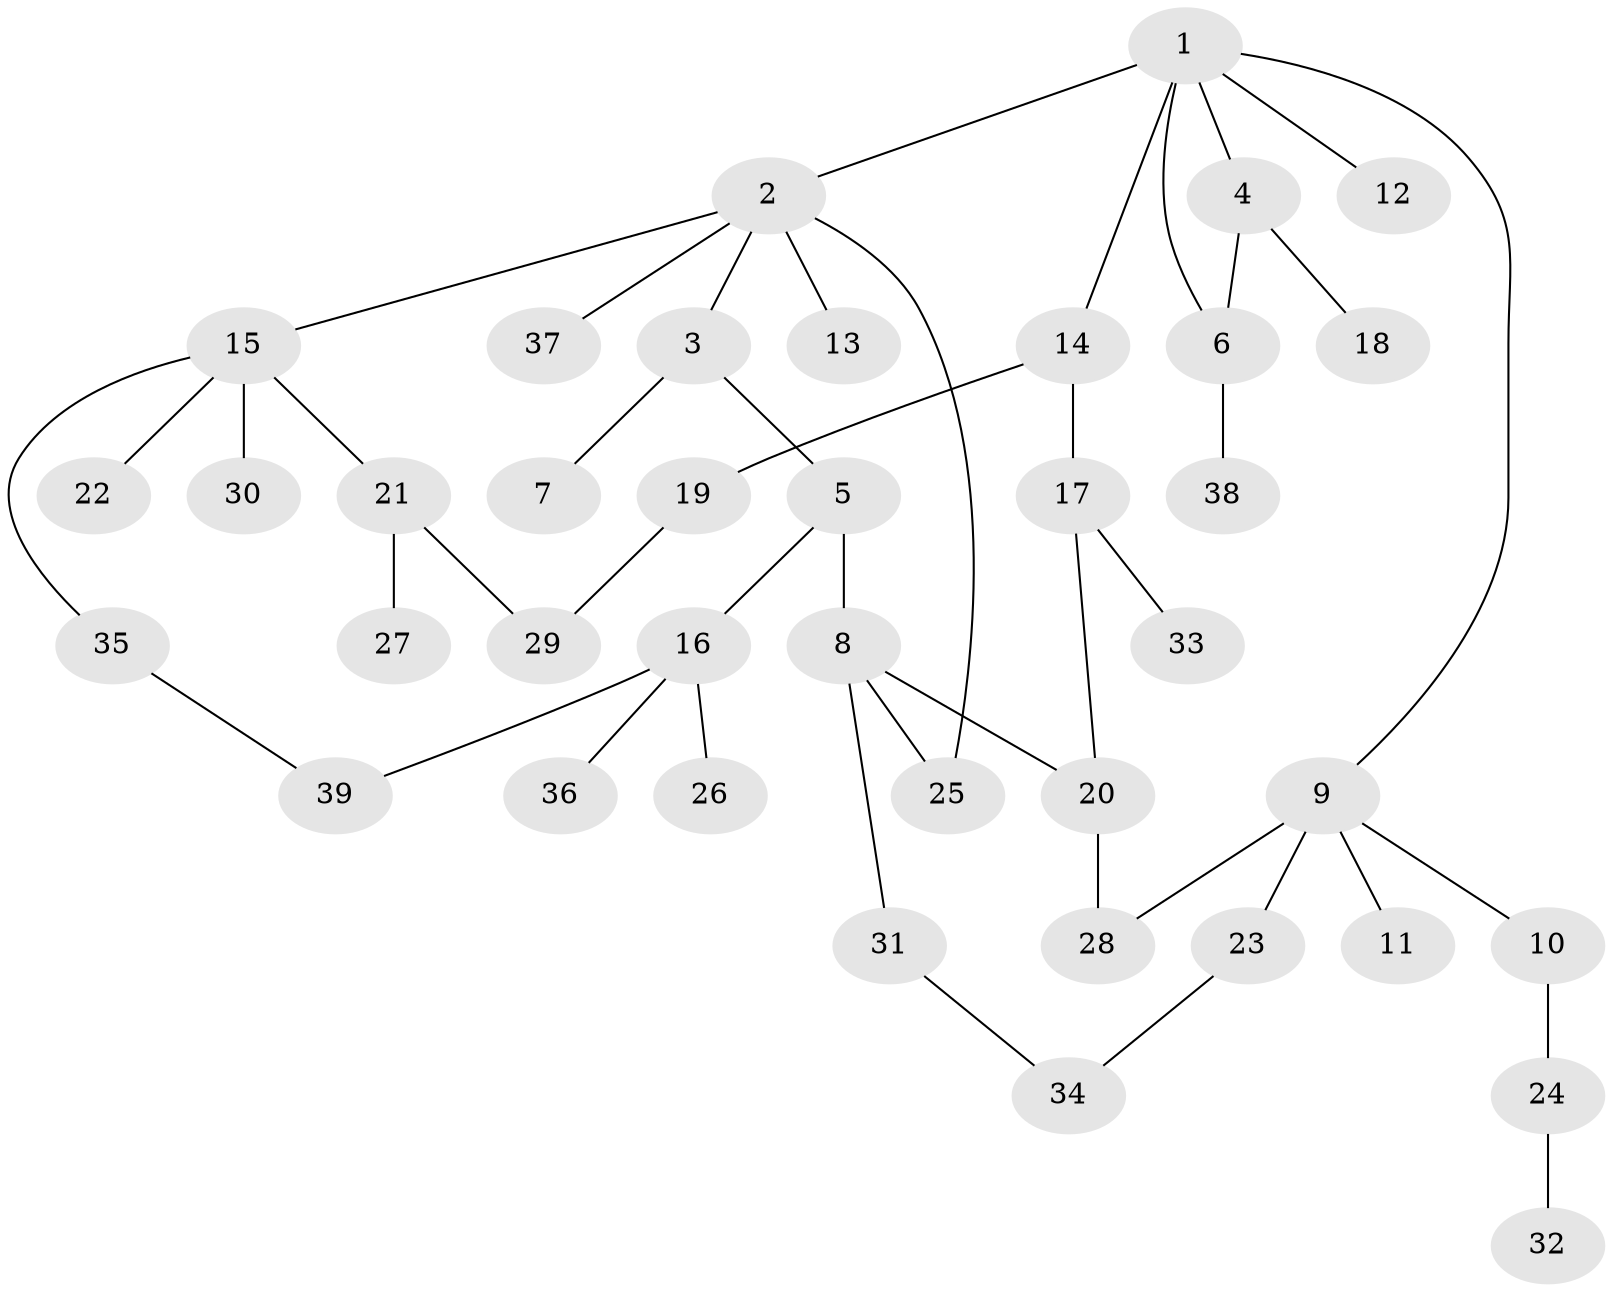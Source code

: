 // original degree distribution, {7: 0.012987012987012988, 6: 0.025974025974025976, 4: 0.09090909090909091, 2: 0.2597402597402597, 5: 0.03896103896103896, 3: 0.14285714285714285, 1: 0.42857142857142855}
// Generated by graph-tools (version 1.1) at 2025/34/03/09/25 02:34:21]
// undirected, 39 vertices, 45 edges
graph export_dot {
graph [start="1"]
  node [color=gray90,style=filled];
  1;
  2;
  3;
  4;
  5;
  6;
  7;
  8;
  9;
  10;
  11;
  12;
  13;
  14;
  15;
  16;
  17;
  18;
  19;
  20;
  21;
  22;
  23;
  24;
  25;
  26;
  27;
  28;
  29;
  30;
  31;
  32;
  33;
  34;
  35;
  36;
  37;
  38;
  39;
  1 -- 2 [weight=1.0];
  1 -- 4 [weight=1.0];
  1 -- 6 [weight=1.0];
  1 -- 9 [weight=1.0];
  1 -- 12 [weight=1.0];
  1 -- 14 [weight=1.0];
  2 -- 3 [weight=1.0];
  2 -- 13 [weight=1.0];
  2 -- 15 [weight=1.0];
  2 -- 25 [weight=1.0];
  2 -- 37 [weight=1.0];
  3 -- 5 [weight=1.0];
  3 -- 7 [weight=1.0];
  4 -- 6 [weight=1.0];
  4 -- 18 [weight=1.0];
  5 -- 8 [weight=1.0];
  5 -- 16 [weight=1.0];
  6 -- 38 [weight=1.0];
  8 -- 20 [weight=1.0];
  8 -- 25 [weight=1.0];
  8 -- 31 [weight=1.0];
  9 -- 10 [weight=1.0];
  9 -- 11 [weight=2.0];
  9 -- 23 [weight=1.0];
  9 -- 28 [weight=3.0];
  10 -- 24 [weight=2.0];
  14 -- 17 [weight=1.0];
  14 -- 19 [weight=1.0];
  15 -- 21 [weight=1.0];
  15 -- 22 [weight=1.0];
  15 -- 30 [weight=1.0];
  15 -- 35 [weight=1.0];
  16 -- 26 [weight=1.0];
  16 -- 36 [weight=1.0];
  16 -- 39 [weight=1.0];
  17 -- 20 [weight=1.0];
  17 -- 33 [weight=1.0];
  19 -- 29 [weight=1.0];
  20 -- 28 [weight=1.0];
  21 -- 27 [weight=2.0];
  21 -- 29 [weight=1.0];
  23 -- 34 [weight=1.0];
  24 -- 32 [weight=1.0];
  31 -- 34 [weight=1.0];
  35 -- 39 [weight=1.0];
}
